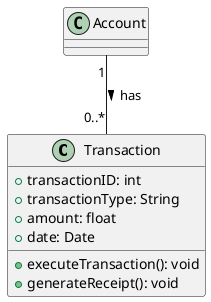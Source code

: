 @startuml
class Transaction {
    +transactionID: int
    +transactionType: String
    +amount: float
    +date: Date
    +executeTransaction(): void
    +generateReceipt(): void
}

Account "1" -- "0..*" Transaction : has >
@enduml
